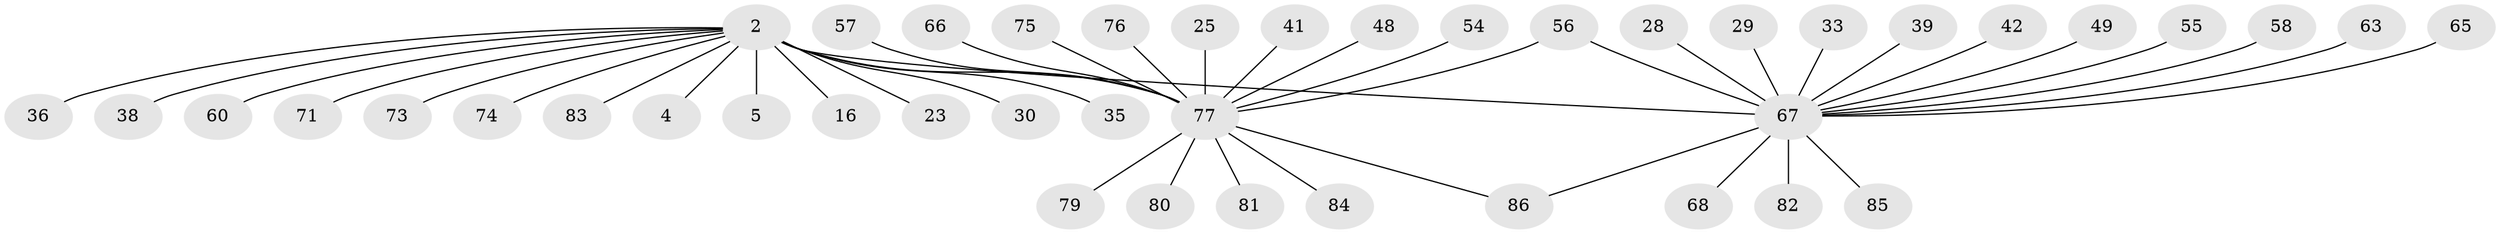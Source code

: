 // original degree distribution, {8: 0.023255813953488372, 22: 0.011627906976744186, 4: 0.05813953488372093, 1: 0.5697674418604651, 2: 0.22093023255813954, 11: 0.011627906976744186, 5: 0.011627906976744186, 6: 0.011627906976744186, 3: 0.08139534883720931}
// Generated by graph-tools (version 1.1) at 2025/47/03/09/25 04:47:13]
// undirected, 43 vertices, 44 edges
graph export_dot {
graph [start="1"]
  node [color=gray90,style=filled];
  2;
  4;
  5;
  16;
  23;
  25;
  28;
  29;
  30;
  33;
  35;
  36;
  38;
  39;
  41;
  42 [super="+24"];
  48;
  49;
  54;
  55;
  56;
  57;
  58;
  60;
  63;
  65 [super="+15"];
  66;
  67 [super="+62+13+46+18"];
  68 [super="+19"];
  71;
  73;
  74 [super="+64"];
  75 [super="+45+69"];
  76;
  77 [super="+52+51+12"];
  79;
  80 [super="+44+59"];
  81;
  82 [super="+11"];
  83;
  84 [super="+40"];
  85 [super="+70"];
  86 [super="+72+78"];
  2 -- 4;
  2 -- 5;
  2 -- 16;
  2 -- 23;
  2 -- 30;
  2 -- 35;
  2 -- 36;
  2 -- 38;
  2 -- 60;
  2 -- 71;
  2 -- 73;
  2 -- 83;
  2 -- 67 [weight=4];
  2 -- 77 [weight=4];
  2 -- 74;
  25 -- 77;
  28 -- 67;
  29 -- 67;
  33 -- 67;
  39 -- 67;
  41 -- 77;
  42 -- 67;
  48 -- 77;
  49 -- 67;
  54 -- 77;
  55 -- 67;
  56 -- 67;
  56 -- 77;
  57 -- 77;
  58 -- 67;
  63 -- 67;
  65 -- 67;
  66 -- 77;
  67 -- 82;
  67 -- 68;
  67 -- 85;
  67 -- 86;
  75 -- 77;
  76 -- 77;
  77 -- 79;
  77 -- 80;
  77 -- 81;
  77 -- 84;
  77 -- 86;
}
